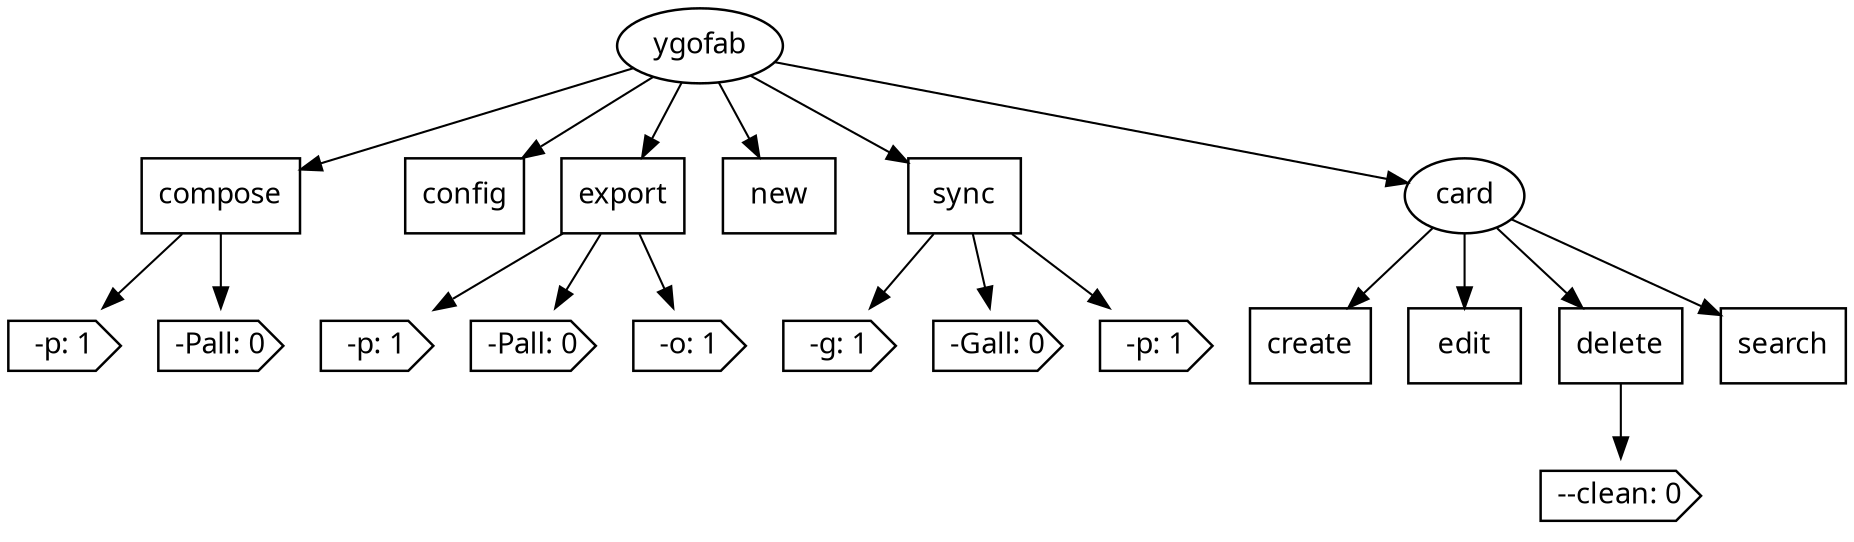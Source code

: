 digraph {
  dpi = 200
  fontname = "Ubuntu Mono"
  node [
    shape = ellipse,
    fontname = "Ubuntu Mono",
    penwidth = 1.2
  ]
  subgraph commands {
    node [shape = rect]
    create
    edit
    delete
    search
    compose
    config
    export
    new
    sync
  }
  subgraph flags {
    node [shape = cds]
    comp_p [label="-p: 1"]
    comp_Pall [label="-Pall: 0"]
    exp_p [label="-p: 1"]
    exp_Pall [label="-Pall: 0"]
    exp_o [label="-o: 1"]
    sync_g [label="-g: 1"]
    sync_Gall [label="-Gall: 0"]
    sync_p [label="-p: 1"]
    delete__clean [label="--clean: 0"]
  }
  ygofab -> {
    card
    compose
    config
    export
    new
    sync
  }
  card -> {
    create
    edit
    delete
    search
  }
  delete -> delete__clean
  compose -> {
    comp_p
    comp_Pall
  }
  export -> {
    exp_p
    exp_Pall
    exp_o
  }
  sync -> {
    sync_p
    sync_g
    sync_Gall
  }
}
